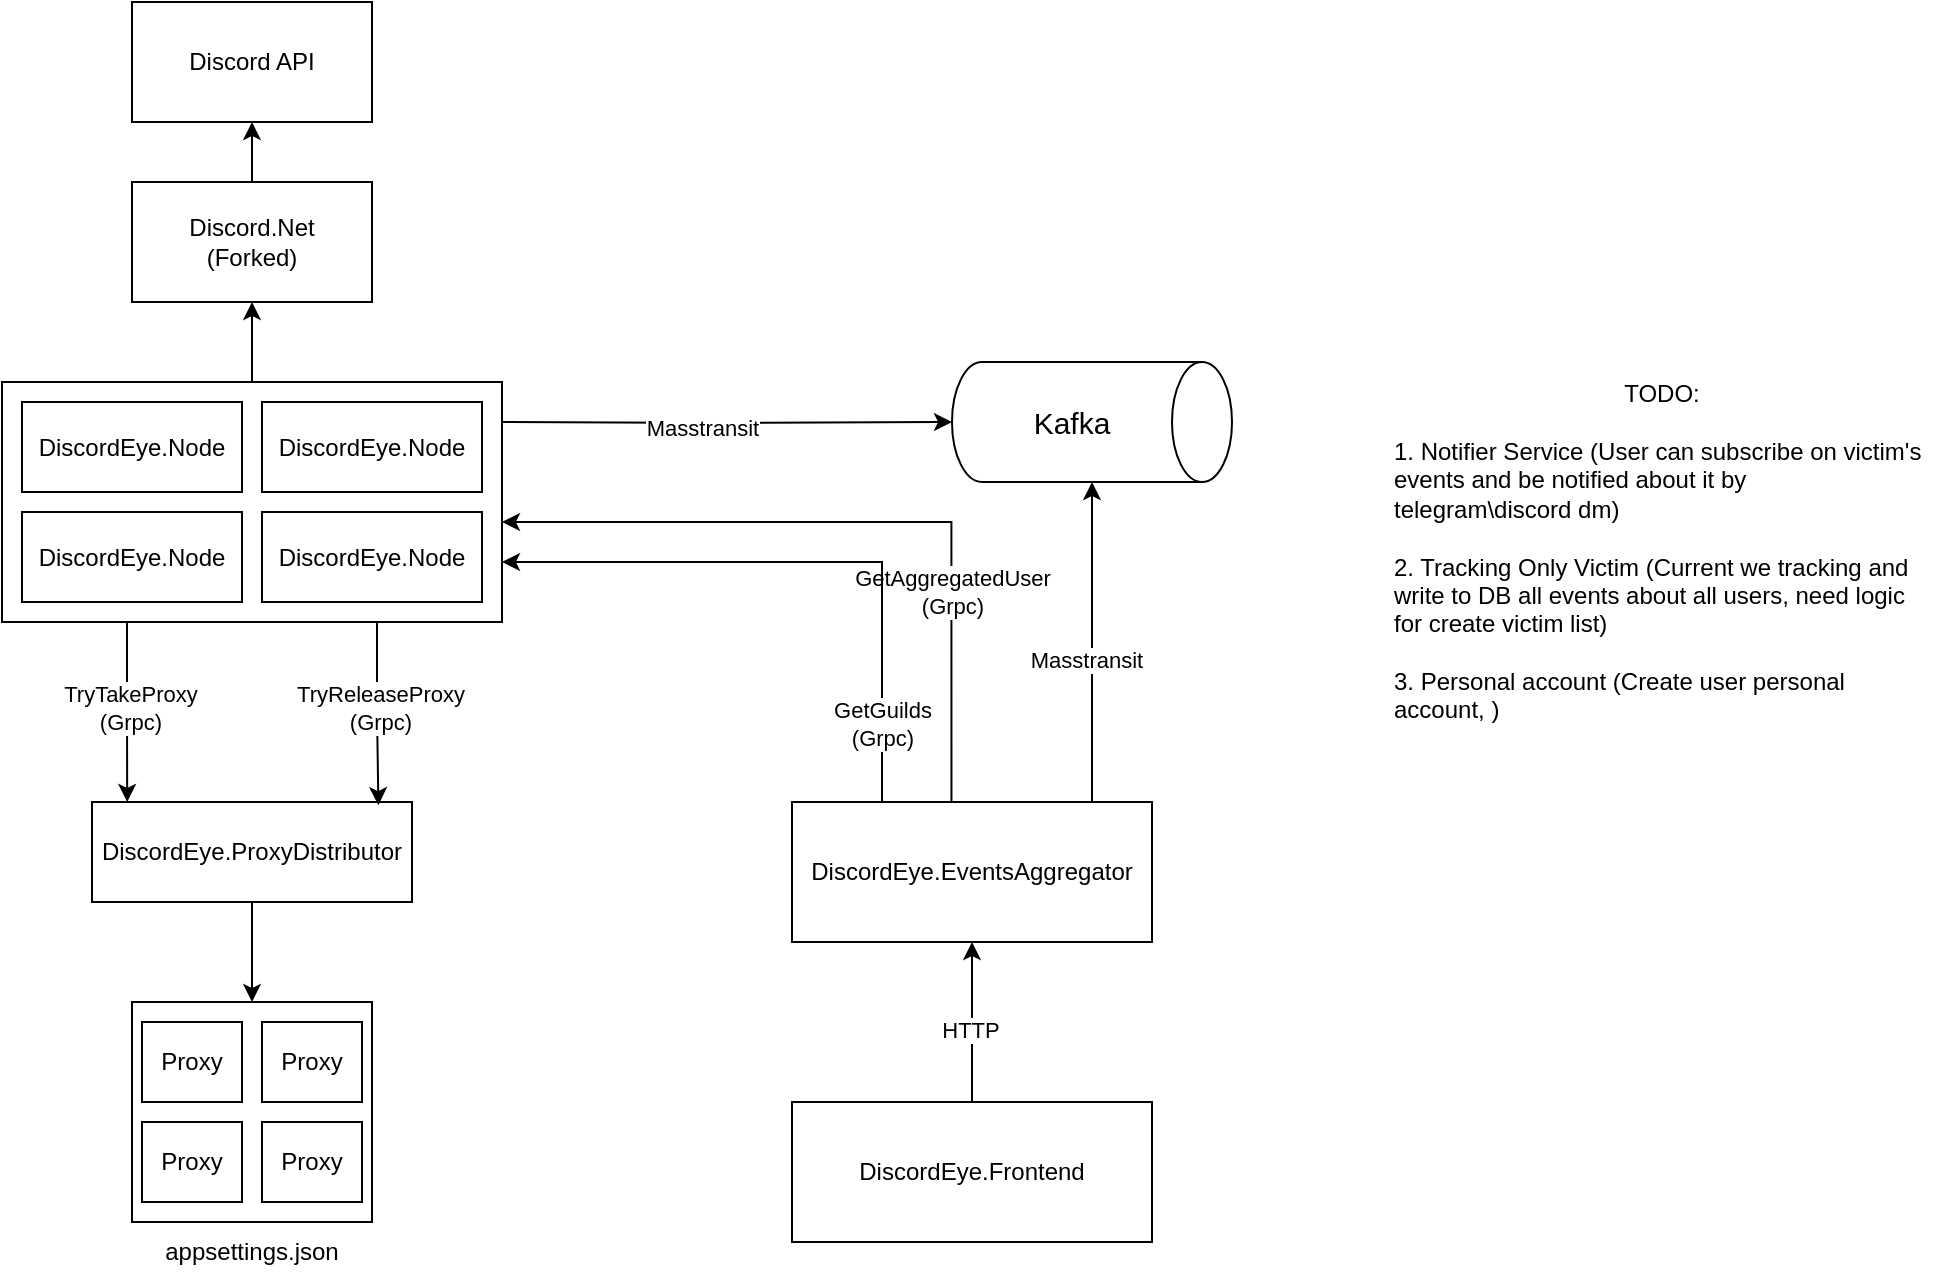 <mxfile version="24.7.10">
  <diagram name="Страница — 1" id="CbDkfn1_sOLO_tkXJOBX">
    <mxGraphModel dx="1434" dy="780" grid="1" gridSize="10" guides="1" tooltips="1" connect="1" arrows="1" fold="1" page="1" pageScale="1" pageWidth="827" pageHeight="1169" math="0" shadow="0">
      <root>
        <mxCell id="0" />
        <mxCell id="1" parent="0" />
        <mxCell id="uYKjjgYTWvOBEUe7Jjzu-1" value="Discord API" style="rounded=0;whiteSpace=wrap;html=1;" parent="1" vertex="1">
          <mxGeometry x="110" y="290" width="120" height="60" as="geometry" />
        </mxCell>
        <mxCell id="J7QrvsLna-bUUnMWtQLM-2" style="edgeStyle=orthogonalEdgeStyle;rounded=0;orthogonalLoop=1;jettySize=auto;html=1;" parent="1" source="uYKjjgYTWvOBEUe7Jjzu-2" target="uYKjjgYTWvOBEUe7Jjzu-1" edge="1">
          <mxGeometry relative="1" as="geometry" />
        </mxCell>
        <mxCell id="uYKjjgYTWvOBEUe7Jjzu-2" value="Discord.Net&lt;br&gt;(Forked)" style="rounded=0;whiteSpace=wrap;html=1;" parent="1" vertex="1">
          <mxGeometry x="110" y="380" width="120" height="60" as="geometry" />
        </mxCell>
        <mxCell id="uYKjjgYTWvOBEUe7Jjzu-13" value="" style="group" parent="1" vertex="1" connectable="0">
          <mxGeometry x="520" y="470" width="140" height="60" as="geometry" />
        </mxCell>
        <mxCell id="uYKjjgYTWvOBEUe7Jjzu-10" value="" style="shape=cylinder3;whiteSpace=wrap;html=1;boundedLbl=1;backgroundOutline=1;size=15;rotation=90;" parent="uYKjjgYTWvOBEUe7Jjzu-13" vertex="1">
          <mxGeometry x="40" y="-40" width="60" height="140" as="geometry" />
        </mxCell>
        <mxCell id="uYKjjgYTWvOBEUe7Jjzu-11" value="&lt;font style=&quot;font-size: 15px;&quot;&gt;Kafka&lt;/font&gt;" style="text;html=1;align=center;verticalAlign=middle;whiteSpace=wrap;rounded=0;" parent="uYKjjgYTWvOBEUe7Jjzu-13" vertex="1">
          <mxGeometry x="30" y="15" width="60" height="30" as="geometry" />
        </mxCell>
        <mxCell id="J7QrvsLna-bUUnMWtQLM-9" style="edgeStyle=orthogonalEdgeStyle;rounded=0;orthogonalLoop=1;jettySize=auto;html=1;" parent="1" source="uYKjjgYTWvOBEUe7Jjzu-15" target="uYKjjgYTWvOBEUe7Jjzu-10" edge="1">
          <mxGeometry relative="1" as="geometry">
            <Array as="points">
              <mxPoint x="590" y="630" />
              <mxPoint x="590" y="630" />
            </Array>
          </mxGeometry>
        </mxCell>
        <mxCell id="J7QrvsLna-bUUnMWtQLM-12" value="Masstransit" style="edgeLabel;html=1;align=center;verticalAlign=middle;resizable=0;points=[];" parent="J7QrvsLna-bUUnMWtQLM-9" vertex="1" connectable="0">
          <mxGeometry x="-0.111" y="3" relative="1" as="geometry">
            <mxPoint as="offset" />
          </mxGeometry>
        </mxCell>
        <mxCell id="ytXf7EfdQUIblf6jl7-x-1" style="edgeStyle=orthogonalEdgeStyle;rounded=0;orthogonalLoop=1;jettySize=auto;html=1;exitX=0.443;exitY=-0.008;exitDx=0;exitDy=0;entryX=1;entryY=0.583;entryDx=0;entryDy=0;entryPerimeter=0;exitPerimeter=0;" parent="1" source="uYKjjgYTWvOBEUe7Jjzu-15" target="uYKjjgYTWvOBEUe7Jjzu-19" edge="1">
          <mxGeometry relative="1" as="geometry">
            <Array as="points">
              <mxPoint x="520" y="689" />
              <mxPoint x="520" y="550" />
            </Array>
          </mxGeometry>
        </mxCell>
        <mxCell id="CBDySnnhY-ZLqz9cMj5p-1" value="GetAggregatedUser&lt;br&gt;(Grpc)" style="edgeLabel;html=1;align=center;verticalAlign=middle;resizable=0;points=[];" parent="ytXf7EfdQUIblf6jl7-x-1" vertex="1" connectable="0">
          <mxGeometry x="-0.712" y="1" relative="1" as="geometry">
            <mxPoint x="1" y="-52" as="offset" />
          </mxGeometry>
        </mxCell>
        <mxCell id="CBDySnnhY-ZLqz9cMj5p-2" style="edgeStyle=orthogonalEdgeStyle;rounded=0;orthogonalLoop=1;jettySize=auto;html=1;exitX=0.25;exitY=0;exitDx=0;exitDy=0;entryX=1;entryY=0.75;entryDx=0;entryDy=0;" parent="1" source="uYKjjgYTWvOBEUe7Jjzu-15" target="uYKjjgYTWvOBEUe7Jjzu-19" edge="1">
          <mxGeometry relative="1" as="geometry" />
        </mxCell>
        <mxCell id="CBDySnnhY-ZLqz9cMj5p-3" value="GetGuilds&lt;br&gt;(Grpc)" style="edgeLabel;html=1;align=center;verticalAlign=middle;resizable=0;points=[];" parent="CBDySnnhY-ZLqz9cMj5p-2" vertex="1" connectable="0">
          <mxGeometry x="-0.748" relative="1" as="geometry">
            <mxPoint as="offset" />
          </mxGeometry>
        </mxCell>
        <mxCell id="uYKjjgYTWvOBEUe7Jjzu-15" value="DiscordEye.EventsAggregator" style="rounded=0;whiteSpace=wrap;html=1;" parent="1" vertex="1">
          <mxGeometry x="440" y="690" width="180" height="70" as="geometry" />
        </mxCell>
        <mxCell id="uYKjjgYTWvOBEUe7Jjzu-21" value="" style="group" parent="1" vertex="1" connectable="0">
          <mxGeometry x="45" y="480" width="250" height="120" as="geometry" />
        </mxCell>
        <mxCell id="uYKjjgYTWvOBEUe7Jjzu-19" value="" style="rounded=0;whiteSpace=wrap;html=1;" parent="uYKjjgYTWvOBEUe7Jjzu-21" vertex="1">
          <mxGeometry width="250" height="120" as="geometry" />
        </mxCell>
        <mxCell id="uYKjjgYTWvOBEUe7Jjzu-20" value="" style="group" parent="uYKjjgYTWvOBEUe7Jjzu-21" vertex="1" connectable="0">
          <mxGeometry x="10" y="10" width="230" height="100" as="geometry" />
        </mxCell>
        <mxCell id="uYKjjgYTWvOBEUe7Jjzu-6" value="DiscordEye.Node" style="rounded=0;whiteSpace=wrap;html=1;" parent="uYKjjgYTWvOBEUe7Jjzu-20" vertex="1">
          <mxGeometry width="110" height="45" as="geometry" />
        </mxCell>
        <mxCell id="uYKjjgYTWvOBEUe7Jjzu-16" value="DiscordEye.Node" style="rounded=0;whiteSpace=wrap;html=1;" parent="uYKjjgYTWvOBEUe7Jjzu-20" vertex="1">
          <mxGeometry x="120" width="110" height="45" as="geometry" />
        </mxCell>
        <mxCell id="uYKjjgYTWvOBEUe7Jjzu-17" value="DiscordEye.Node" style="rounded=0;whiteSpace=wrap;html=1;" parent="uYKjjgYTWvOBEUe7Jjzu-20" vertex="1">
          <mxGeometry y="55" width="110" height="45" as="geometry" />
        </mxCell>
        <mxCell id="uYKjjgYTWvOBEUe7Jjzu-18" value="DiscordEye.Node" style="rounded=0;whiteSpace=wrap;html=1;" parent="uYKjjgYTWvOBEUe7Jjzu-20" vertex="1">
          <mxGeometry x="120" y="55" width="110" height="45" as="geometry" />
        </mxCell>
        <mxCell id="uYKjjgYTWvOBEUe7Jjzu-33" style="edgeStyle=orthogonalEdgeStyle;rounded=0;orthogonalLoop=1;jettySize=auto;html=1;" parent="1" source="uYKjjgYTWvOBEUe7Jjzu-22" target="uYKjjgYTWvOBEUe7Jjzu-27" edge="1">
          <mxGeometry relative="1" as="geometry" />
        </mxCell>
        <mxCell id="uYKjjgYTWvOBEUe7Jjzu-22" value="DiscordEye.ProxyDistributor" style="rounded=0;whiteSpace=wrap;html=1;" parent="1" vertex="1">
          <mxGeometry x="90" y="690" width="160" height="50" as="geometry" />
        </mxCell>
        <mxCell id="uYKjjgYTWvOBEUe7Jjzu-45" style="edgeStyle=orthogonalEdgeStyle;rounded=0;orthogonalLoop=1;jettySize=auto;html=1;exitX=0.25;exitY=1;exitDx=0;exitDy=0;entryX=0.11;entryY=0;entryDx=0;entryDy=0;entryPerimeter=0;" parent="1" source="uYKjjgYTWvOBEUe7Jjzu-19" target="uYKjjgYTWvOBEUe7Jjzu-22" edge="1">
          <mxGeometry relative="1" as="geometry" />
        </mxCell>
        <mxCell id="uYKjjgYTWvOBEUe7Jjzu-47" value="TryTakeProxy&lt;br&gt;(Grpc)" style="edgeLabel;html=1;align=center;verticalAlign=middle;resizable=0;points=[];" parent="uYKjjgYTWvOBEUe7Jjzu-45" vertex="1" connectable="0">
          <mxGeometry x="-0.05" y="1" relative="1" as="geometry">
            <mxPoint as="offset" />
          </mxGeometry>
        </mxCell>
        <mxCell id="uYKjjgYTWvOBEUe7Jjzu-46" style="edgeStyle=orthogonalEdgeStyle;rounded=0;orthogonalLoop=1;jettySize=auto;html=1;exitX=0.75;exitY=1;exitDx=0;exitDy=0;entryX=0.895;entryY=0.032;entryDx=0;entryDy=0;entryPerimeter=0;" parent="1" source="uYKjjgYTWvOBEUe7Jjzu-19" target="uYKjjgYTWvOBEUe7Jjzu-22" edge="1">
          <mxGeometry relative="1" as="geometry" />
        </mxCell>
        <mxCell id="uYKjjgYTWvOBEUe7Jjzu-48" value="TryReleaseProxy&lt;br&gt;(Grpc)" style="edgeLabel;html=1;align=center;verticalAlign=middle;resizable=0;points=[];" parent="uYKjjgYTWvOBEUe7Jjzu-46" vertex="1" connectable="0">
          <mxGeometry x="-0.081" y="1" relative="1" as="geometry">
            <mxPoint as="offset" />
          </mxGeometry>
        </mxCell>
        <mxCell id="J7QrvsLna-bUUnMWtQLM-1" style="edgeStyle=orthogonalEdgeStyle;rounded=0;orthogonalLoop=1;jettySize=auto;html=1;entryX=0.5;entryY=1;entryDx=0;entryDy=0;" parent="1" source="uYKjjgYTWvOBEUe7Jjzu-19" target="uYKjjgYTWvOBEUe7Jjzu-2" edge="1">
          <mxGeometry relative="1" as="geometry" />
        </mxCell>
        <mxCell id="J7QrvsLna-bUUnMWtQLM-6" style="edgeStyle=orthogonalEdgeStyle;rounded=0;orthogonalLoop=1;jettySize=auto;html=1;" parent="1" target="uYKjjgYTWvOBEUe7Jjzu-10" edge="1">
          <mxGeometry relative="1" as="geometry">
            <mxPoint x="295" y="500" as="sourcePoint" />
          </mxGeometry>
        </mxCell>
        <mxCell id="J7QrvsLna-bUUnMWtQLM-11" value="Masstransit" style="edgeLabel;html=1;align=center;verticalAlign=middle;resizable=0;points=[];" parent="J7QrvsLna-bUUnMWtQLM-6" vertex="1" connectable="0">
          <mxGeometry x="-0.111" y="-2" relative="1" as="geometry">
            <mxPoint as="offset" />
          </mxGeometry>
        </mxCell>
        <mxCell id="CBDySnnhY-ZLqz9cMj5p-5" style="edgeStyle=orthogonalEdgeStyle;rounded=0;orthogonalLoop=1;jettySize=auto;html=1;entryX=0.5;entryY=1;entryDx=0;entryDy=0;" parent="1" source="CBDySnnhY-ZLqz9cMj5p-4" target="uYKjjgYTWvOBEUe7Jjzu-15" edge="1">
          <mxGeometry relative="1" as="geometry" />
        </mxCell>
        <mxCell id="CBDySnnhY-ZLqz9cMj5p-6" value="HTTP" style="edgeLabel;html=1;align=center;verticalAlign=middle;resizable=0;points=[];" parent="CBDySnnhY-ZLqz9cMj5p-5" vertex="1" connectable="0">
          <mxGeometry x="-0.1" y="1" relative="1" as="geometry">
            <mxPoint as="offset" />
          </mxGeometry>
        </mxCell>
        <mxCell id="CBDySnnhY-ZLqz9cMj5p-4" value="DiscordEye.Frontend" style="rounded=0;whiteSpace=wrap;html=1;" parent="1" vertex="1">
          <mxGeometry x="440" y="840" width="180" height="70" as="geometry" />
        </mxCell>
        <mxCell id="CBDySnnhY-ZLqz9cMj5p-7" value="" style="group" parent="1" vertex="1" connectable="0">
          <mxGeometry x="110" y="760" width="120" height="170" as="geometry" />
        </mxCell>
        <mxCell id="uYKjjgYTWvOBEUe7Jjzu-32" value="" style="group" parent="CBDySnnhY-ZLqz9cMj5p-7" vertex="1" connectable="0">
          <mxGeometry width="120" height="140" as="geometry" />
        </mxCell>
        <mxCell id="uYKjjgYTWvOBEUe7Jjzu-28" value="" style="group" parent="uYKjjgYTWvOBEUe7Jjzu-32" vertex="1" connectable="0">
          <mxGeometry y="30" width="120" height="110" as="geometry" />
        </mxCell>
        <mxCell id="uYKjjgYTWvOBEUe7Jjzu-27" value="" style="rounded=0;whiteSpace=wrap;html=1;" parent="uYKjjgYTWvOBEUe7Jjzu-28" vertex="1">
          <mxGeometry width="120" height="110" as="geometry" />
        </mxCell>
        <mxCell id="uYKjjgYTWvOBEUe7Jjzu-23" value="Proxy" style="rounded=0;whiteSpace=wrap;html=1;" parent="uYKjjgYTWvOBEUe7Jjzu-28" vertex="1">
          <mxGeometry x="5" y="10" width="50" height="40" as="geometry" />
        </mxCell>
        <mxCell id="uYKjjgYTWvOBEUe7Jjzu-24" value="Proxy" style="rounded=0;whiteSpace=wrap;html=1;" parent="uYKjjgYTWvOBEUe7Jjzu-28" vertex="1">
          <mxGeometry x="5" y="60" width="50" height="40" as="geometry" />
        </mxCell>
        <mxCell id="uYKjjgYTWvOBEUe7Jjzu-25" value="Proxy" style="rounded=0;whiteSpace=wrap;html=1;" parent="uYKjjgYTWvOBEUe7Jjzu-28" vertex="1">
          <mxGeometry x="65" y="10" width="50" height="40" as="geometry" />
        </mxCell>
        <mxCell id="uYKjjgYTWvOBEUe7Jjzu-26" value="Proxy" style="rounded=0;whiteSpace=wrap;html=1;" parent="uYKjjgYTWvOBEUe7Jjzu-28" vertex="1">
          <mxGeometry x="65" y="60" width="50" height="40" as="geometry" />
        </mxCell>
        <mxCell id="uYKjjgYTWvOBEUe7Jjzu-29" value="appsettings.json" style="text;html=1;align=center;verticalAlign=middle;whiteSpace=wrap;rounded=0;" parent="CBDySnnhY-ZLqz9cMj5p-7" vertex="1">
          <mxGeometry x="15" y="140" width="90" height="30" as="geometry" />
        </mxCell>
        <mxCell id="sKdte7mva0YvpPECTV-F-2" value="TODO:&lt;br&gt;&lt;div style=&quot;text-align: left;&quot;&gt;&lt;div&gt;&lt;br&gt;&lt;/div&gt;&lt;div&gt;1. Notifier Service (User can subscribe on victim&#39;s events and be notified about it by telegram\discord dm)&lt;/div&gt;&lt;div&gt;&lt;br&gt;&lt;/div&gt;&lt;div&gt;2. Tracking Only Victim (Current we tracking and write to DB all events about all users, need logic for create victim list)&lt;br&gt;&lt;br&gt;&lt;/div&gt;&lt;div&gt;3. Personal account (Create user personal account, )&lt;/div&gt;&lt;/div&gt;" style="text;html=1;align=center;verticalAlign=middle;whiteSpace=wrap;rounded=0;" vertex="1" parent="1">
          <mxGeometry x="740" y="440" width="270" height="250" as="geometry" />
        </mxCell>
      </root>
    </mxGraphModel>
  </diagram>
</mxfile>
